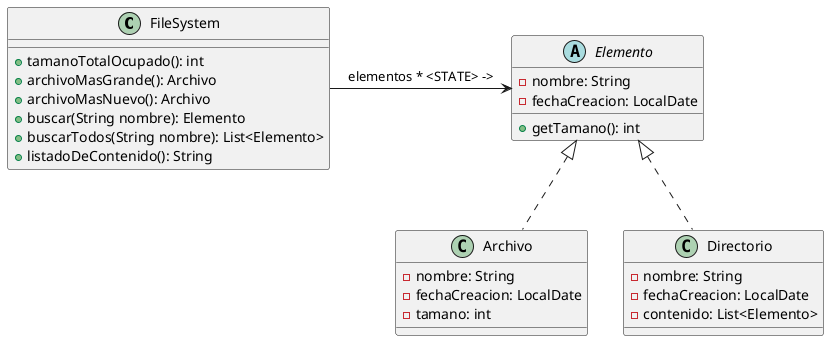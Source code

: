 @startuml

class FileSystem {
    +tamanoTotalOcupado(): int
    +archivoMasGrande(): Archivo
    +archivoMasNuevo(): Archivo
    +buscar(String nombre): Elemento
    +buscarTodos(String nombre): List<Elemento>
    +listadoDeContenido(): String
}

abstract class Elemento {
    -nombre: String
    -fechaCreacion: LocalDate

    +getTamano(): int
}

class Archivo implements Elemento{
    -nombre: String
    -fechaCreacion: LocalDate
    -tamano: int
}

class Directorio implements Elemento{
    -nombre: String
    -fechaCreacion: LocalDate
    -contenido: List<Elemento>
}

FileSystem->Elemento: elementos * <STATE> ->

@enduml